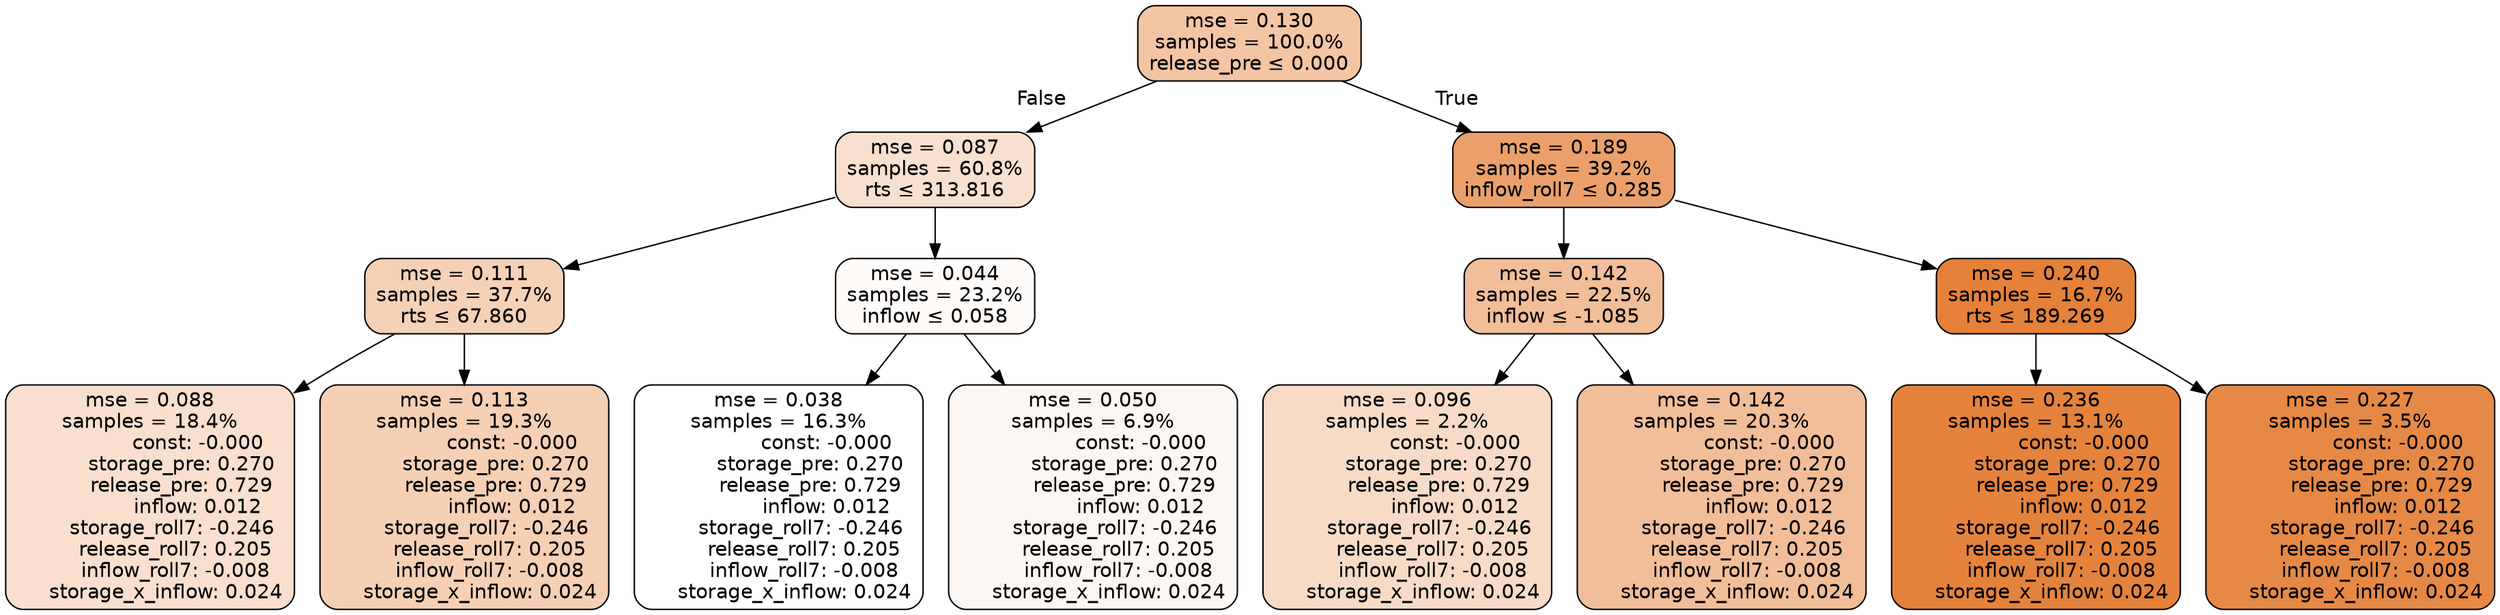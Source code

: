 digraph tree {
node [shape=rectangle, style="filled, rounded", color="black", fontname=helvetica] ;
edge [fontname=helvetica] ;
	"0" [label="mse = 0.130
samples = 100.0%
release_pre &le; 0.000", fillcolor="#f3c5a4"]
	"1" [label="mse = 0.087
samples = 60.8%
rts &le; 313.816", fillcolor="#f8e0cf"]
	"2" [label="mse = 0.111
samples = 37.7%
rts &le; 67.860", fillcolor="#f5d1b7"]
	"3" [label="mse = 0.088
samples = 18.4%
               const: -0.000
          storage_pre: 0.270
          release_pre: 0.729
               inflow: 0.012
       storage_roll7: -0.246
        release_roll7: 0.205
        inflow_roll7: -0.008
     storage_x_inflow: 0.024", fillcolor="#f8dfce"]
	"4" [label="mse = 0.113
samples = 19.3%
               const: -0.000
          storage_pre: 0.270
          release_pre: 0.729
               inflow: 0.012
       storage_roll7: -0.246
        release_roll7: 0.205
        inflow_roll7: -0.008
     storage_x_inflow: 0.024", fillcolor="#f5d0b5"]
	"5" [label="mse = 0.044
samples = 23.2%
inflow &le; 0.058", fillcolor="#fefbf9"]
	"6" [label="mse = 0.038
samples = 16.3%
               const: -0.000
          storage_pre: 0.270
          release_pre: 0.729
               inflow: 0.012
       storage_roll7: -0.246
        release_roll7: 0.205
        inflow_roll7: -0.008
     storage_x_inflow: 0.024", fillcolor="#ffffff"]
	"7" [label="mse = 0.050
samples = 6.9%
               const: -0.000
          storage_pre: 0.270
          release_pre: 0.729
               inflow: 0.012
       storage_roll7: -0.246
        release_roll7: 0.205
        inflow_roll7: -0.008
     storage_x_inflow: 0.024", fillcolor="#fdf7f3"]
	"8" [label="mse = 0.189
samples = 39.2%
inflow_roll7 &le; 0.285", fillcolor="#eba06b"]
	"9" [label="mse = 0.142
samples = 22.5%
inflow &le; -1.085", fillcolor="#f1be99"]
	"10" [label="mse = 0.096
samples = 2.2%
               const: -0.000
          storage_pre: 0.270
          release_pre: 0.729
               inflow: 0.012
       storage_roll7: -0.246
        release_roll7: 0.205
        inflow_roll7: -0.008
     storage_x_inflow: 0.024", fillcolor="#f7dbc6"]
	"11" [label="mse = 0.142
samples = 20.3%
               const: -0.000
          storage_pre: 0.270
          release_pre: 0.729
               inflow: 0.012
       storage_roll7: -0.246
        release_roll7: 0.205
        inflow_roll7: -0.008
     storage_x_inflow: 0.024", fillcolor="#f1be99"]
	"12" [label="mse = 0.240
samples = 16.7%
rts &le; 189.269", fillcolor="#e58139"]
	"13" [label="mse = 0.236
samples = 13.1%
               const: -0.000
          storage_pre: 0.270
          release_pre: 0.729
               inflow: 0.012
       storage_roll7: -0.246
        release_roll7: 0.205
        inflow_roll7: -0.008
     storage_x_inflow: 0.024", fillcolor="#e5833d"]
	"14" [label="mse = 0.227
samples = 3.5%
               const: -0.000
          storage_pre: 0.270
          release_pre: 0.729
               inflow: 0.012
       storage_roll7: -0.246
        release_roll7: 0.205
        inflow_roll7: -0.008
     storage_x_inflow: 0.024", fillcolor="#e68946"]

	"0" -> "1" [labeldistance=2.5, labelangle=45, headlabel="False"]
	"1" -> "2"
	"2" -> "3"
	"2" -> "4"
	"1" -> "5"
	"5" -> "6"
	"5" -> "7"
	"0" -> "8" [labeldistance=2.5, labelangle=-45, headlabel="True"]
	"8" -> "9"
	"9" -> "10"
	"9" -> "11"
	"8" -> "12"
	"12" -> "13"
	"12" -> "14"
}